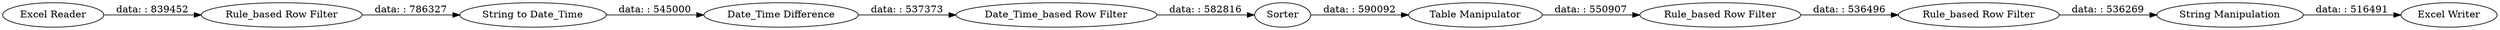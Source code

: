 digraph {
	"2934325100898930410_7" [label="Rule_based Row Filter"]
	"2934325100898930410_12" [label=Sorter]
	"2934325100898930410_13" [label="Table Manipulator"]
	"2934325100898930410_15" [label="String to Date_Time"]
	"2934325100898930410_10" [label="Date_Time Difference"]
	"2934325100898930410_19" [label="Excel Writer"]
	"2934325100898930410_3" [label="Excel Reader"]
	"2934325100898930410_21" [label="Rule_based Row Filter"]
	"2934325100898930410_11" [label="Date_Time_based Row Filter"]
	"2934325100898930410_18" [label="Rule_based Row Filter"]
	"2934325100898930410_20" [label="String Manipulation"]
	"2934325100898930410_21" -> "2934325100898930410_20" [label="data: : 536269"]
	"2934325100898930410_18" -> "2934325100898930410_21" [label="data: : 536496"]
	"2934325100898930410_13" -> "2934325100898930410_18" [label="data: : 550907"]
	"2934325100898930410_20" -> "2934325100898930410_19" [label="data: : 516491"]
	"2934325100898930410_10" -> "2934325100898930410_11" [label="data: : 537373"]
	"2934325100898930410_3" -> "2934325100898930410_7" [label="data: : 839452"]
	"2934325100898930410_11" -> "2934325100898930410_12" [label="data: : 582816"]
	"2934325100898930410_12" -> "2934325100898930410_13" [label="data: : 590092"]
	"2934325100898930410_7" -> "2934325100898930410_15" [label="data: : 786327"]
	"2934325100898930410_15" -> "2934325100898930410_10" [label="data: : 545000"]
	rankdir=LR
}
